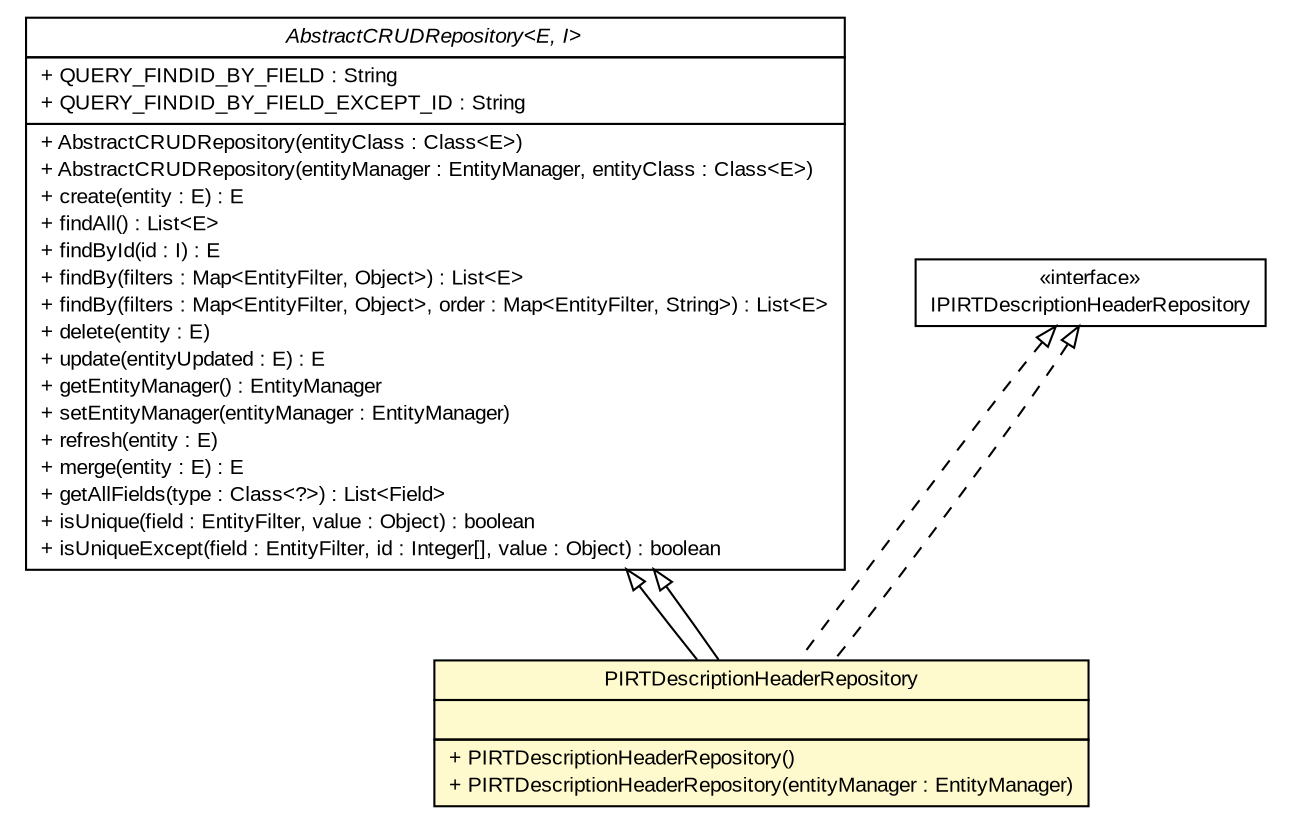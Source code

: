 #!/usr/local/bin/dot
#
# Class diagram 
# Generated by UMLGraph version R5_6-24-gf6e263 (http://www.umlgraph.org/)
#

digraph G {
	edge [fontname="arial",fontsize=10,labelfontname="arial",labelfontsize=10];
	node [fontname="arial",fontsize=10,shape=plaintext];
	nodesep=0.25;
	ranksep=0.5;
	// gov.sandia.cf.dao.AbstractCRUDRepository<E, I>
	c320463 [label=<<table title="gov.sandia.cf.dao.AbstractCRUDRepository" border="0" cellborder="1" cellspacing="0" cellpadding="2" port="p" href="../AbstractCRUDRepository.html">
		<tr><td><table border="0" cellspacing="0" cellpadding="1">
<tr><td align="center" balign="center"><font face="arial italic"> AbstractCRUDRepository&lt;E, I&gt; </font></td></tr>
		</table></td></tr>
		<tr><td><table border="0" cellspacing="0" cellpadding="1">
<tr><td align="left" balign="left"> + QUERY_FINDID_BY_FIELD : String </td></tr>
<tr><td align="left" balign="left"> + QUERY_FINDID_BY_FIELD_EXCEPT_ID : String </td></tr>
		</table></td></tr>
		<tr><td><table border="0" cellspacing="0" cellpadding="1">
<tr><td align="left" balign="left"> + AbstractCRUDRepository(entityClass : Class&lt;E&gt;) </td></tr>
<tr><td align="left" balign="left"> + AbstractCRUDRepository(entityManager : EntityManager, entityClass : Class&lt;E&gt;) </td></tr>
<tr><td align="left" balign="left"> + create(entity : E) : E </td></tr>
<tr><td align="left" balign="left"> + findAll() : List&lt;E&gt; </td></tr>
<tr><td align="left" balign="left"> + findById(id : I) : E </td></tr>
<tr><td align="left" balign="left"> + findBy(filters : Map&lt;EntityFilter, Object&gt;) : List&lt;E&gt; </td></tr>
<tr><td align="left" balign="left"> + findBy(filters : Map&lt;EntityFilter, Object&gt;, order : Map&lt;EntityFilter, String&gt;) : List&lt;E&gt; </td></tr>
<tr><td align="left" balign="left"> + delete(entity : E) </td></tr>
<tr><td align="left" balign="left"> + update(entityUpdated : E) : E </td></tr>
<tr><td align="left" balign="left"> + getEntityManager() : EntityManager </td></tr>
<tr><td align="left" balign="left"> + setEntityManager(entityManager : EntityManager) </td></tr>
<tr><td align="left" balign="left"> + refresh(entity : E) </td></tr>
<tr><td align="left" balign="left"> + merge(entity : E) : E </td></tr>
<tr><td align="left" balign="left"> + getAllFields(type : Class&lt;?&gt;) : List&lt;Field&gt; </td></tr>
<tr><td align="left" balign="left"> + isUnique(field : EntityFilter, value : Object) : boolean </td></tr>
<tr><td align="left" balign="left"> + isUniqueExcept(field : EntityFilter, id : Integer[], value : Object) : boolean </td></tr>
		</table></td></tr>
		</table>>, URL="../AbstractCRUDRepository.html", fontname="arial", fontcolor="black", fontsize=10.0];
	// gov.sandia.cf.dao.impl.PIRTDescriptionHeaderRepository
	c320524 [label=<<table title="gov.sandia.cf.dao.impl.PIRTDescriptionHeaderRepository" border="0" cellborder="1" cellspacing="0" cellpadding="2" port="p" bgcolor="lemonChiffon" href="./PIRTDescriptionHeaderRepository.html">
		<tr><td><table border="0" cellspacing="0" cellpadding="1">
<tr><td align="center" balign="center"> PIRTDescriptionHeaderRepository </td></tr>
		</table></td></tr>
		<tr><td><table border="0" cellspacing="0" cellpadding="1">
<tr><td align="left" balign="left">  </td></tr>
		</table></td></tr>
		<tr><td><table border="0" cellspacing="0" cellpadding="1">
<tr><td align="left" balign="left"> + PIRTDescriptionHeaderRepository() </td></tr>
<tr><td align="left" balign="left"> + PIRTDescriptionHeaderRepository(entityManager : EntityManager) </td></tr>
		</table></td></tr>
		</table>>, URL="./PIRTDescriptionHeaderRepository.html", fontname="arial", fontcolor="black", fontsize=10.0];
	// gov.sandia.cf.dao.IPIRTDescriptionHeaderRepository
	c320570 [label=<<table title="gov.sandia.cf.dao.IPIRTDescriptionHeaderRepository" border="0" cellborder="1" cellspacing="0" cellpadding="2" port="p" href="../IPIRTDescriptionHeaderRepository.html">
		<tr><td><table border="0" cellspacing="0" cellpadding="1">
<tr><td align="center" balign="center"> &#171;interface&#187; </td></tr>
<tr><td align="center" balign="center"> IPIRTDescriptionHeaderRepository </td></tr>
		</table></td></tr>
		</table>>, URL="../IPIRTDescriptionHeaderRepository.html", fontname="arial", fontcolor="black", fontsize=10.0];
	//gov.sandia.cf.dao.impl.PIRTDescriptionHeaderRepository extends gov.sandia.cf.dao.AbstractCRUDRepository<gov.sandia.cf.model.PIRTDescriptionHeader, java.lang.Integer>
	c320463:p -> c320524:p [dir=back,arrowtail=empty];
	//gov.sandia.cf.dao.impl.PIRTDescriptionHeaderRepository implements gov.sandia.cf.dao.IPIRTDescriptionHeaderRepository
	c320570:p -> c320524:p [dir=back,arrowtail=empty,style=dashed];
	//gov.sandia.cf.dao.impl.PIRTDescriptionHeaderRepository extends gov.sandia.cf.dao.AbstractCRUDRepository<gov.sandia.cf.model.PIRTDescriptionHeader, java.lang.Integer>
	c320463:p -> c320524:p [dir=back,arrowtail=empty];
	//gov.sandia.cf.dao.impl.PIRTDescriptionHeaderRepository implements gov.sandia.cf.dao.IPIRTDescriptionHeaderRepository
	c320570:p -> c320524:p [dir=back,arrowtail=empty,style=dashed];
}

